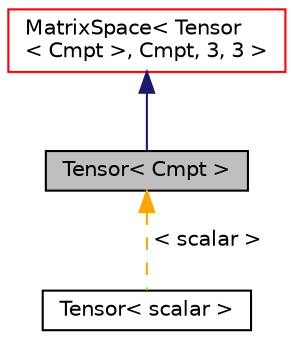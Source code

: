 digraph "Tensor&lt; Cmpt &gt;"
{
  bgcolor="transparent";
  edge [fontname="Helvetica",fontsize="10",labelfontname="Helvetica",labelfontsize="10"];
  node [fontname="Helvetica",fontsize="10",shape=record];
  Node0 [label="Tensor\< Cmpt \>",height=0.2,width=0.4,color="black", fillcolor="grey75", style="filled", fontcolor="black"];
  Node1 -> Node0 [dir="back",color="midnightblue",fontsize="10",style="solid",fontname="Helvetica"];
  Node1 [label="MatrixSpace\< Tensor\l\< Cmpt \>, Cmpt, 3, 3 \>",height=0.2,width=0.4,color="red",URL="$a28917.html"];
  Node0 -> Node6 [dir="back",color="orange",fontsize="10",style="dashed",label=" \< scalar \>" ,fontname="Helvetica"];
  Node6 [label="Tensor\< scalar \>",height=0.2,width=0.4,color="black",URL="$a28789.html"];
}
